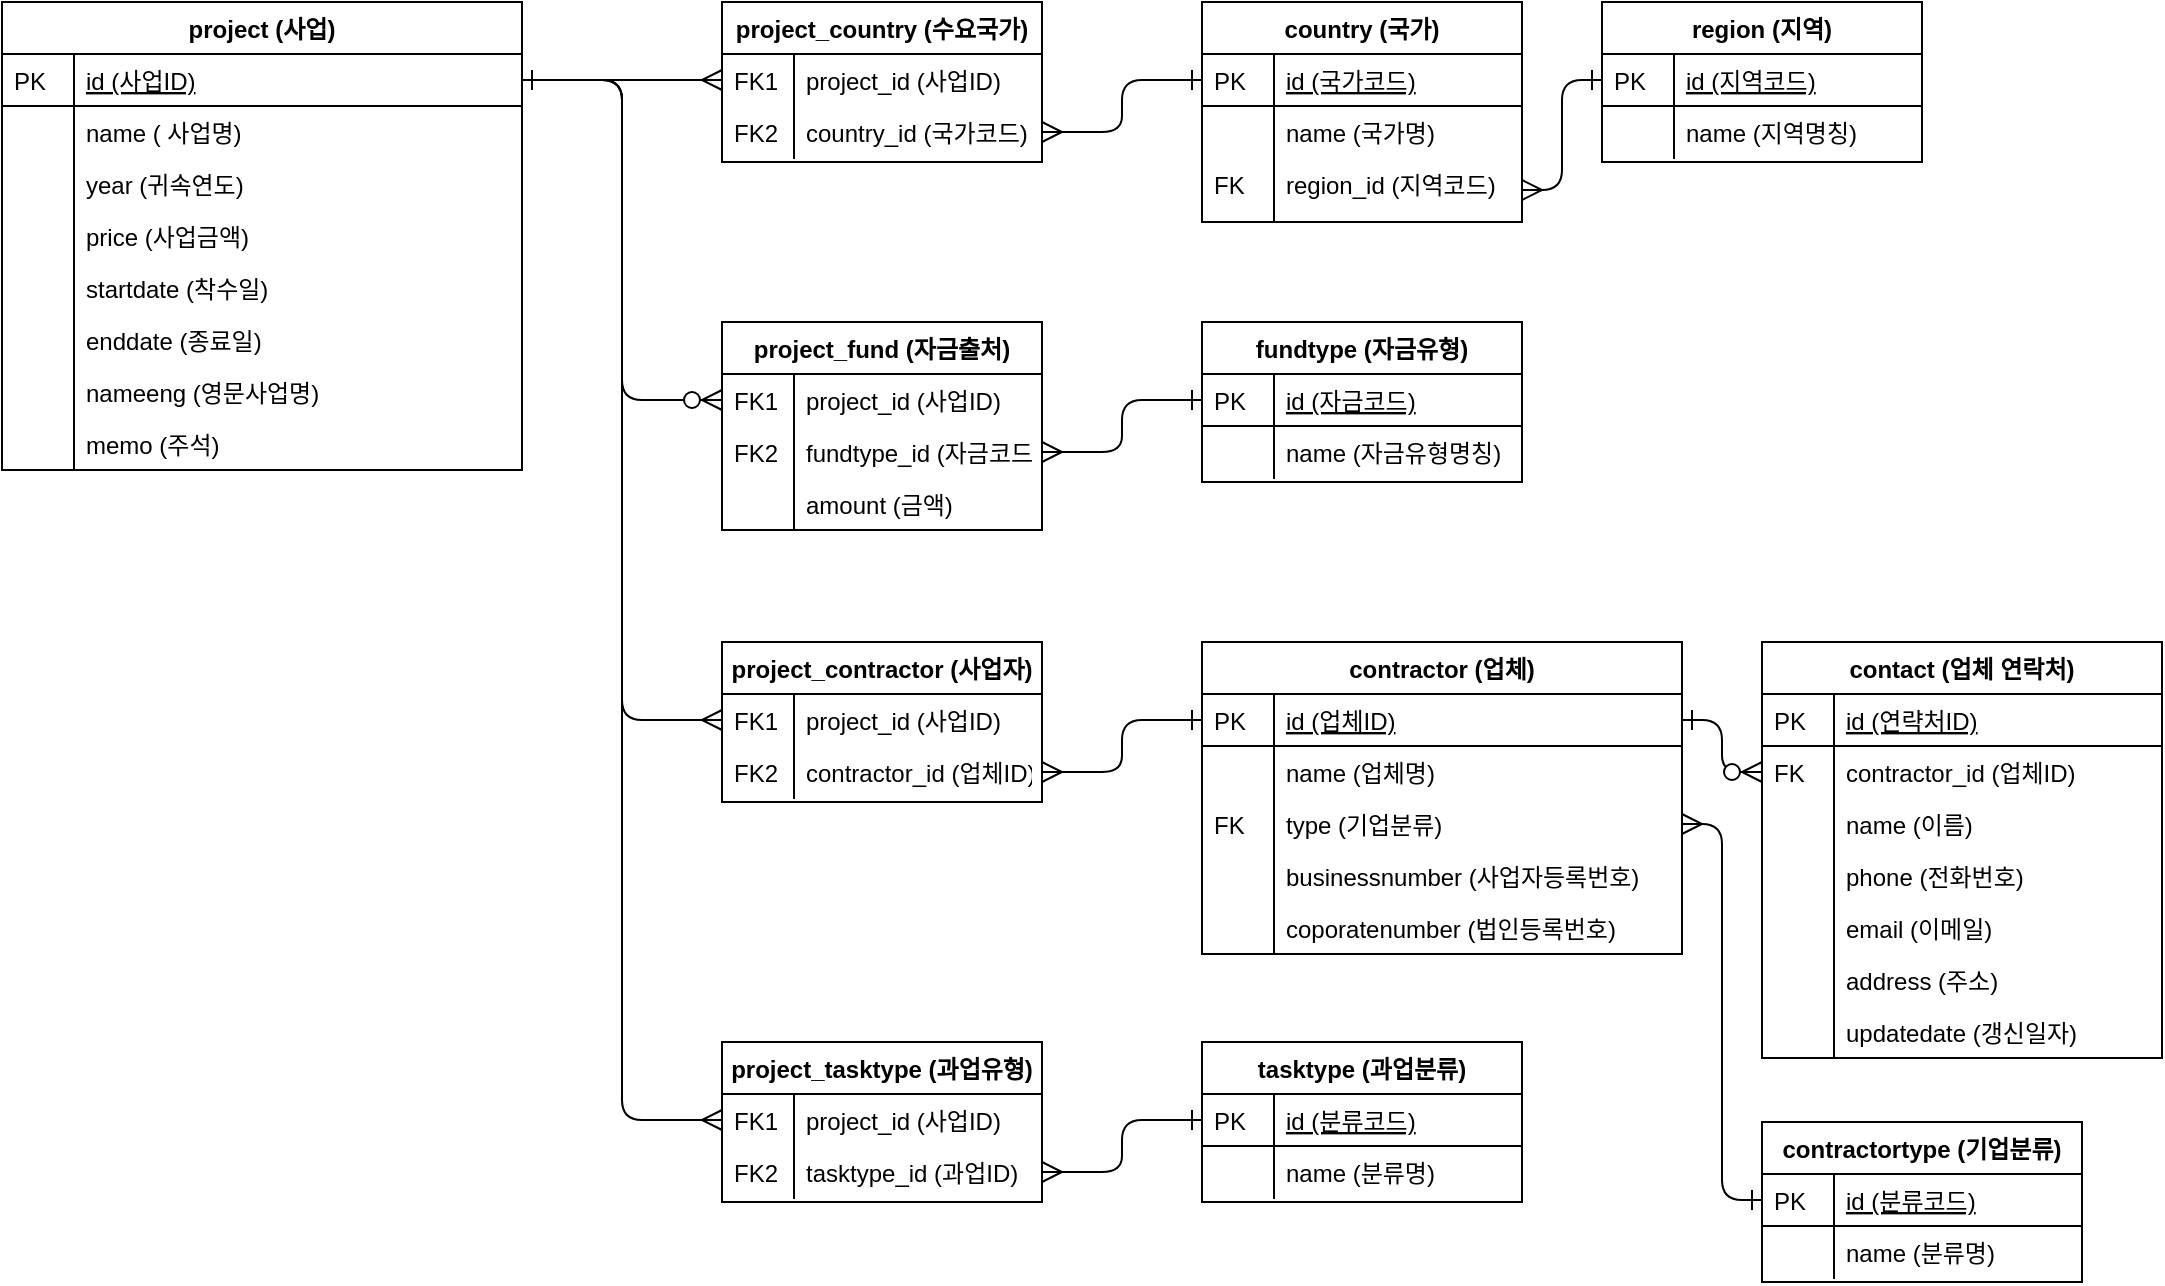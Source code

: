 <mxfile version="13.9.9" type="device"><diagram id="C5RBs43oDa-KdzZeNtuy" name="Page-1"><mxGraphModel dx="759" dy="421" grid="1" gridSize="10" guides="1" tooltips="1" connect="1" arrows="1" fold="1" page="1" pageScale="1" pageWidth="1169" pageHeight="827" math="0" shadow="0"><root><mxCell id="WIyWlLk6GJQsqaUBKTNV-0"/><mxCell id="WIyWlLk6GJQsqaUBKTNV-1" parent="WIyWlLk6GJQsqaUBKTNV-0"/><mxCell id="zkfFHV4jXpPFQw0GAbJ--63" value="" style="edgeStyle=orthogonalEdgeStyle;endArrow=ERmany;startArrow=ERone;shadow=0;strokeWidth=1;endSize=8;startSize=8;startFill=0;endFill=0;" parent="WIyWlLk6GJQsqaUBKTNV-1" source="zkfFHV4jXpPFQw0GAbJ--52" target="zkfFHV4jXpPFQw0GAbJ--57" edge="1"><mxGeometry width="100" height="100" relative="1" as="geometry"><mxPoint x="310" y="310" as="sourcePoint"/><mxPoint x="410" y="210" as="targetPoint"/></mxGeometry></mxCell><mxCell id="zkfFHV4jXpPFQw0GAbJ--71" value="" style="edgeStyle=orthogonalEdgeStyle;endArrow=ERmany;startArrow=ERone;shadow=0;strokeWidth=1;endSize=8;startSize=8;exitX=0;exitY=0.5;exitDx=0;exitDy=0;entryX=1;entryY=0.5;entryDx=0;entryDy=0;startFill=0;endFill=0;" parent="WIyWlLk6GJQsqaUBKTNV-1" source="zkfFHV4jXpPFQw0GAbJ--65" target="zkfFHV4jXpPFQw0GAbJ--59" edge="1"><mxGeometry width="100" height="100" relative="1" as="geometry"><mxPoint x="450" y="502" as="sourcePoint"/><mxPoint x="700" y="470" as="targetPoint"/><Array as="points"/></mxGeometry></mxCell><mxCell id="sFzoKshR8-w9YXXBHf_1-52" value="" style="edgeStyle=orthogonalEdgeStyle;endArrow=ERmany;startArrow=ERone;shadow=0;strokeWidth=1;endSize=8;startSize=8;exitX=0;exitY=0.5;exitDx=0;exitDy=0;entryX=1;entryY=0.5;entryDx=0;entryDy=0;startFill=0;endFill=0;" parent="WIyWlLk6GJQsqaUBKTNV-1" source="sFzoKshR8-w9YXXBHf_1-42" target="zkfFHV4jXpPFQw0GAbJ--69" edge="1"><mxGeometry width="100" height="100" relative="1" as="geometry"><mxPoint x="1080" y="510" as="sourcePoint"/><mxPoint x="1000" y="536" as="targetPoint"/><Array as="points"/></mxGeometry></mxCell><mxCell id="sFzoKshR8-w9YXXBHf_1-73" value="" style="edgeStyle=orthogonalEdgeStyle;endArrow=ERzeroToMany;startArrow=ERone;shadow=0;strokeWidth=1;endSize=8;startSize=8;entryX=0;entryY=0.5;entryDx=0;entryDy=0;startFill=0;" parent="WIyWlLk6GJQsqaUBKTNV-1" source="zkfFHV4jXpPFQw0GAbJ--65" target="sFzoKshR8-w9YXXBHf_1-56" edge="1"><mxGeometry width="100" height="100" relative="1" as="geometry"><mxPoint x="970" y="689" as="sourcePoint"/><mxPoint x="890" y="461" as="targetPoint"/><Array as="points"/></mxGeometry></mxCell><mxCell id="sFzoKshR8-w9YXXBHf_1-90" value="" style="edgeStyle=orthogonalEdgeStyle;endArrow=ERmany;startArrow=ERone;shadow=0;strokeWidth=1;endSize=8;startSize=8;exitX=1;exitY=0.5;exitDx=0;exitDy=0;entryX=0;entryY=0.5;entryDx=0;entryDy=0;endFill=0;startFill=0;" parent="WIyWlLk6GJQsqaUBKTNV-1" source="zkfFHV4jXpPFQw0GAbJ--52" target="sFzoKshR8-w9YXXBHf_1-75" edge="1"><mxGeometry width="100" height="100" relative="1" as="geometry"><mxPoint x="310" y="89" as="sourcePoint"/><mxPoint x="370" y="130" as="targetPoint"/></mxGeometry></mxCell><mxCell id="sFzoKshR8-w9YXXBHf_1-91" value="" style="edgeStyle=orthogonalEdgeStyle;endArrow=ERzeroToMany;startArrow=ERone;shadow=0;strokeWidth=1;endSize=8;startSize=8;exitX=1;exitY=0.5;exitDx=0;exitDy=0;entryX=0;entryY=0.5;entryDx=0;entryDy=0;startFill=0;" parent="WIyWlLk6GJQsqaUBKTNV-1" source="zkfFHV4jXpPFQw0GAbJ--52" target="sFzoKshR8-w9YXXBHf_1-80" edge="1"><mxGeometry width="100" height="100" relative="1" as="geometry"><mxPoint x="310" y="89" as="sourcePoint"/><mxPoint x="370" y="209" as="targetPoint"/></mxGeometry></mxCell><mxCell id="sFzoKshR8-w9YXXBHf_1-114" value="" style="edgeStyle=orthogonalEdgeStyle;endArrow=ERmany;startArrow=ERone;shadow=0;strokeWidth=1;endSize=8;startSize=8;exitX=0;exitY=0.5;exitDx=0;exitDy=0;entryX=1;entryY=0.5;entryDx=0;entryDy=0;startFill=0;endFill=0;" parent="WIyWlLk6GJQsqaUBKTNV-1" source="sFzoKshR8-w9YXXBHf_1-110" target="sFzoKshR8-w9YXXBHf_1-107" edge="1"><mxGeometry width="100" height="100" relative="1" as="geometry"><mxPoint x="970" y="-31" as="sourcePoint"/><mxPoint x="890" y="-259" as="targetPoint"/><Array as="points"/></mxGeometry></mxCell><mxCell id="sFzoKshR8-w9YXXBHf_1-115" value="" style="edgeStyle=orthogonalEdgeStyle;endArrow=ERmany;startArrow=ERone;shadow=0;strokeWidth=1;endSize=8;startSize=8;entryX=1;entryY=0.5;entryDx=0;entryDy=0;endFill=0;startFill=0;" parent="WIyWlLk6GJQsqaUBKTNV-1" source="sFzoKshR8-w9YXXBHf_1-93" target="sFzoKshR8-w9YXXBHf_1-77" edge="1"><mxGeometry width="100" height="100" relative="1" as="geometry"><mxPoint x="930" y="79" as="sourcePoint"/><mxPoint x="810" y="-59" as="targetPoint"/><Array as="points"/></mxGeometry></mxCell><mxCell id="sFzoKshR8-w9YXXBHf_1-116" value="" style="edgeStyle=orthogonalEdgeStyle;endArrow=ERmany;startArrow=ERone;shadow=0;strokeWidth=1;endSize=8;startSize=8;entryX=1;entryY=0.5;entryDx=0;entryDy=0;exitX=0;exitY=0.5;exitDx=0;exitDy=0;startFill=0;endFill=0;" parent="WIyWlLk6GJQsqaUBKTNV-1" source="sFzoKshR8-w9YXXBHf_1-103" target="sFzoKshR8-w9YXXBHf_1-82" edge="1"><mxGeometry width="100" height="100" relative="1" as="geometry"><mxPoint x="650" y="-111" as="sourcePoint"/><mxPoint x="570" y="-85" as="targetPoint"/><Array as="points"/></mxGeometry></mxCell><mxCell id="zkfFHV4jXpPFQw0GAbJ--51" value="project (사업)" style="swimlane;fontStyle=1;childLayout=stackLayout;horizontal=1;startSize=26;horizontalStack=0;resizeParent=1;resizeLast=0;collapsible=1;marginBottom=0;rounded=0;shadow=0;strokeWidth=1;" parent="WIyWlLk6GJQsqaUBKTNV-1" vertex="1"><mxGeometry x="40" y="40" width="260" height="234" as="geometry"><mxRectangle x="20" y="80" width="160" height="26" as="alternateBounds"/></mxGeometry></mxCell><mxCell id="zkfFHV4jXpPFQw0GAbJ--52" value="id (사업ID)" style="shape=partialRectangle;top=0;left=0;right=0;bottom=1;align=left;verticalAlign=top;fillColor=none;spacingLeft=40;spacingRight=4;overflow=hidden;rotatable=0;points=[[0,0.5],[1,0.5]];portConstraint=eastwest;dropTarget=0;rounded=0;shadow=0;strokeWidth=1;fontStyle=4" parent="zkfFHV4jXpPFQw0GAbJ--51" vertex="1"><mxGeometry y="26" width="260" height="26" as="geometry"/></mxCell><mxCell id="zkfFHV4jXpPFQw0GAbJ--53" value="PK" style="shape=partialRectangle;top=0;left=0;bottom=0;fillColor=none;align=left;verticalAlign=top;spacingLeft=4;spacingRight=4;overflow=hidden;rotatable=0;points=[];portConstraint=eastwest;part=1;" parent="zkfFHV4jXpPFQw0GAbJ--52" vertex="1" connectable="0"><mxGeometry width="36" height="26" as="geometry"/></mxCell><mxCell id="zkfFHV4jXpPFQw0GAbJ--54" value="name ( 사업명)" style="shape=partialRectangle;top=0;left=0;right=0;bottom=0;align=left;verticalAlign=top;fillColor=none;spacingLeft=40;spacingRight=4;overflow=hidden;rotatable=0;points=[[0,0.5],[1,0.5]];portConstraint=eastwest;dropTarget=0;rounded=0;shadow=0;strokeWidth=1;" parent="zkfFHV4jXpPFQw0GAbJ--51" vertex="1"><mxGeometry y="52" width="260" height="26" as="geometry"/></mxCell><mxCell id="zkfFHV4jXpPFQw0GAbJ--55" value="" style="shape=partialRectangle;top=0;left=0;bottom=0;fillColor=none;align=left;verticalAlign=top;spacingLeft=4;spacingRight=4;overflow=hidden;rotatable=0;points=[];portConstraint=eastwest;part=1;" parent="zkfFHV4jXpPFQw0GAbJ--54" vertex="1" connectable="0"><mxGeometry width="36" height="26" as="geometry"/></mxCell><mxCell id="sFzoKshR8-w9YXXBHf_1-0" value="year (귀속연도)" style="shape=partialRectangle;top=0;left=0;right=0;bottom=0;align=left;verticalAlign=top;fillColor=none;spacingLeft=40;spacingRight=4;overflow=hidden;rotatable=0;points=[[0,0.5],[1,0.5]];portConstraint=eastwest;dropTarget=0;rounded=0;shadow=0;strokeWidth=1;" parent="zkfFHV4jXpPFQw0GAbJ--51" vertex="1"><mxGeometry y="78" width="260" height="26" as="geometry"/></mxCell><mxCell id="sFzoKshR8-w9YXXBHf_1-1" value="" style="shape=partialRectangle;top=0;left=0;bottom=0;fillColor=none;align=left;verticalAlign=top;spacingLeft=4;spacingRight=4;overflow=hidden;rotatable=0;points=[];portConstraint=eastwest;part=1;" parent="sFzoKshR8-w9YXXBHf_1-0" vertex="1" connectable="0"><mxGeometry width="36" height="26" as="geometry"/></mxCell><mxCell id="sFzoKshR8-w9YXXBHf_1-10" value="price (사업금액)" style="shape=partialRectangle;top=0;left=0;right=0;bottom=0;align=left;verticalAlign=top;fillColor=none;spacingLeft=40;spacingRight=4;overflow=hidden;rotatable=0;points=[[0,0.5],[1,0.5]];portConstraint=eastwest;dropTarget=0;rounded=0;shadow=0;strokeWidth=1;" parent="zkfFHV4jXpPFQw0GAbJ--51" vertex="1"><mxGeometry y="104" width="260" height="26" as="geometry"/></mxCell><mxCell id="sFzoKshR8-w9YXXBHf_1-11" value="" style="shape=partialRectangle;top=0;left=0;bottom=0;fillColor=none;align=left;verticalAlign=top;spacingLeft=4;spacingRight=4;overflow=hidden;rotatable=0;points=[];portConstraint=eastwest;part=1;" parent="sFzoKshR8-w9YXXBHf_1-10" vertex="1" connectable="0"><mxGeometry width="36" height="26" as="geometry"/></mxCell><mxCell id="sFzoKshR8-w9YXXBHf_1-8" value="startdate (착수일)" style="shape=partialRectangle;top=0;left=0;right=0;bottom=0;align=left;verticalAlign=top;fillColor=none;spacingLeft=40;spacingRight=4;overflow=hidden;rotatable=0;points=[[0,0.5],[1,0.5]];portConstraint=eastwest;dropTarget=0;rounded=0;shadow=0;strokeWidth=1;" parent="zkfFHV4jXpPFQw0GAbJ--51" vertex="1"><mxGeometry y="130" width="260" height="26" as="geometry"/></mxCell><mxCell id="sFzoKshR8-w9YXXBHf_1-9" value="" style="shape=partialRectangle;top=0;left=0;bottom=0;fillColor=none;align=left;verticalAlign=top;spacingLeft=4;spacingRight=4;overflow=hidden;rotatable=0;points=[];portConstraint=eastwest;part=1;" parent="sFzoKshR8-w9YXXBHf_1-8" vertex="1" connectable="0"><mxGeometry width="36" height="26" as="geometry"/></mxCell><mxCell id="sFzoKshR8-w9YXXBHf_1-12" value="enddate (종료일)" style="shape=partialRectangle;top=0;left=0;right=0;bottom=0;align=left;verticalAlign=top;fillColor=none;spacingLeft=40;spacingRight=4;overflow=hidden;rotatable=0;points=[[0,0.5],[1,0.5]];portConstraint=eastwest;dropTarget=0;rounded=0;shadow=0;strokeWidth=1;" parent="zkfFHV4jXpPFQw0GAbJ--51" vertex="1"><mxGeometry y="156" width="260" height="26" as="geometry"/></mxCell><mxCell id="sFzoKshR8-w9YXXBHf_1-13" value="" style="shape=partialRectangle;top=0;left=0;bottom=0;fillColor=none;align=left;verticalAlign=top;spacingLeft=4;spacingRight=4;overflow=hidden;rotatable=0;points=[];portConstraint=eastwest;part=1;" parent="sFzoKshR8-w9YXXBHf_1-12" vertex="1" connectable="0"><mxGeometry width="36" height="26" as="geometry"/></mxCell><mxCell id="sFzoKshR8-w9YXXBHf_1-31" value="nameeng (영문사업명)" style="shape=partialRectangle;top=0;left=0;right=0;bottom=0;align=left;verticalAlign=top;fillColor=none;spacingLeft=40;spacingRight=4;overflow=hidden;rotatable=0;points=[[0,0.5],[1,0.5]];portConstraint=eastwest;dropTarget=0;rounded=0;shadow=0;strokeWidth=1;" parent="zkfFHV4jXpPFQw0GAbJ--51" vertex="1"><mxGeometry y="182" width="260" height="26" as="geometry"/></mxCell><mxCell id="sFzoKshR8-w9YXXBHf_1-32" value="" style="shape=partialRectangle;top=0;left=0;bottom=0;fillColor=none;align=left;verticalAlign=top;spacingLeft=4;spacingRight=4;overflow=hidden;rotatable=0;points=[];portConstraint=eastwest;part=1;" parent="sFzoKshR8-w9YXXBHf_1-31" vertex="1" connectable="0"><mxGeometry width="36" height="26" as="geometry"/></mxCell><mxCell id="JxfXIfUgLM7p2g_E_Hut-0" value="memo (주석)" style="shape=partialRectangle;top=0;left=0;right=0;bottom=0;align=left;verticalAlign=top;fillColor=none;spacingLeft=40;spacingRight=4;overflow=hidden;rotatable=0;points=[[0,0.5],[1,0.5]];portConstraint=eastwest;dropTarget=0;rounded=0;shadow=0;strokeWidth=1;" parent="zkfFHV4jXpPFQw0GAbJ--51" vertex="1"><mxGeometry y="208" width="260" height="26" as="geometry"/></mxCell><mxCell id="JxfXIfUgLM7p2g_E_Hut-1" value="" style="shape=partialRectangle;top=0;left=0;bottom=0;fillColor=none;align=left;verticalAlign=top;spacingLeft=4;spacingRight=4;overflow=hidden;rotatable=0;points=[];portConstraint=eastwest;part=1;" parent="JxfXIfUgLM7p2g_E_Hut-0" vertex="1" connectable="0"><mxGeometry width="36" height="26" as="geometry"/></mxCell><mxCell id="sFzoKshR8-w9YXXBHf_1-74" value="project_country (수요국가)" style="swimlane;fontStyle=1;childLayout=stackLayout;horizontal=1;startSize=26;horizontalStack=0;resizeParent=1;resizeLast=0;collapsible=1;marginBottom=0;rounded=0;shadow=0;strokeWidth=1;" parent="WIyWlLk6GJQsqaUBKTNV-1" vertex="1"><mxGeometry x="400" y="40" width="160" height="80" as="geometry"><mxRectangle x="260" y="80" width="160" height="26" as="alternateBounds"/></mxGeometry></mxCell><mxCell id="sFzoKshR8-w9YXXBHf_1-75" value="project_id (사업ID)&#10;" style="shape=partialRectangle;top=0;left=0;right=0;bottom=1;align=left;verticalAlign=top;fillColor=none;spacingLeft=40;spacingRight=4;overflow=hidden;rotatable=0;points=[[0,0.5],[1,0.5]];portConstraint=eastwest;dropTarget=0;rounded=0;shadow=0;strokeWidth=1;fontStyle=0;strokeColor=none;" parent="sFzoKshR8-w9YXXBHf_1-74" vertex="1"><mxGeometry y="26" width="160" height="26" as="geometry"/></mxCell><mxCell id="sFzoKshR8-w9YXXBHf_1-76" value="FK1" style="shape=partialRectangle;top=0;left=0;bottom=0;fillColor=none;align=left;verticalAlign=top;spacingLeft=4;spacingRight=4;overflow=hidden;rotatable=0;points=[];portConstraint=eastwest;part=1;" parent="sFzoKshR8-w9YXXBHf_1-75" vertex="1" connectable="0"><mxGeometry width="36" height="26" as="geometry"/></mxCell><mxCell id="sFzoKshR8-w9YXXBHf_1-77" value="country_id (국가코드)" style="shape=partialRectangle;top=0;left=0;right=0;bottom=0;align=left;verticalAlign=top;fillColor=none;spacingLeft=40;spacingRight=4;overflow=hidden;rotatable=0;points=[[0,0.5],[1,0.5]];portConstraint=eastwest;dropTarget=0;rounded=0;shadow=0;strokeWidth=1;" parent="sFzoKshR8-w9YXXBHf_1-74" vertex="1"><mxGeometry y="52" width="160" height="26" as="geometry"/></mxCell><mxCell id="sFzoKshR8-w9YXXBHf_1-78" value="FK2" style="shape=partialRectangle;top=0;left=0;bottom=0;fillColor=none;align=left;verticalAlign=top;spacingLeft=4;spacingRight=4;overflow=hidden;rotatable=0;points=[];portConstraint=eastwest;part=1;" parent="sFzoKshR8-w9YXXBHf_1-77" vertex="1" connectable="0"><mxGeometry width="36" height="26" as="geometry"/></mxCell><mxCell id="sFzoKshR8-w9YXXBHf_1-92" value="country (국가)" style="swimlane;fontStyle=1;childLayout=stackLayout;horizontal=1;startSize=26;horizontalStack=0;resizeParent=1;resizeLast=0;collapsible=1;marginBottom=0;rounded=0;shadow=0;strokeWidth=1;" parent="WIyWlLk6GJQsqaUBKTNV-1" vertex="1"><mxGeometry x="640" y="40" width="160" height="110" as="geometry"><mxRectangle x="260" y="270" width="160" height="26" as="alternateBounds"/></mxGeometry></mxCell><mxCell id="sFzoKshR8-w9YXXBHf_1-93" value="id (국가코드)" style="shape=partialRectangle;top=0;left=0;right=0;bottom=1;align=left;verticalAlign=top;fillColor=none;spacingLeft=40;spacingRight=4;overflow=hidden;rotatable=0;points=[[0,0.5],[1,0.5]];portConstraint=eastwest;dropTarget=0;rounded=0;shadow=0;strokeWidth=1;fontStyle=4" parent="sFzoKshR8-w9YXXBHf_1-92" vertex="1"><mxGeometry y="26" width="160" height="26" as="geometry"/></mxCell><mxCell id="sFzoKshR8-w9YXXBHf_1-94" value="PK" style="shape=partialRectangle;top=0;left=0;bottom=0;fillColor=none;align=left;verticalAlign=top;spacingLeft=4;spacingRight=4;overflow=hidden;rotatable=0;points=[];portConstraint=eastwest;part=1;" parent="sFzoKshR8-w9YXXBHf_1-93" vertex="1" connectable="0"><mxGeometry width="36" height="26" as="geometry"/></mxCell><mxCell id="sFzoKshR8-w9YXXBHf_1-95" value="name (국가명)" style="shape=partialRectangle;top=0;left=0;right=0;bottom=0;align=left;verticalAlign=top;fillColor=none;spacingLeft=40;spacingRight=4;overflow=hidden;rotatable=0;points=[[0,0.5],[1,0.5]];portConstraint=eastwest;dropTarget=0;rounded=0;shadow=0;strokeWidth=1;" parent="sFzoKshR8-w9YXXBHf_1-92" vertex="1"><mxGeometry y="52" width="160" height="26" as="geometry"/></mxCell><mxCell id="sFzoKshR8-w9YXXBHf_1-96" value="" style="shape=partialRectangle;top=0;left=0;bottom=0;fillColor=none;align=left;verticalAlign=top;spacingLeft=4;spacingRight=4;overflow=hidden;rotatable=0;points=[];portConstraint=eastwest;part=1;" parent="sFzoKshR8-w9YXXBHf_1-95" vertex="1" connectable="0"><mxGeometry width="36" height="26" as="geometry"/></mxCell><mxCell id="sFzoKshR8-w9YXXBHf_1-107" value="region_id (지역코드)" style="shape=partialRectangle;top=0;left=0;right=0;bottom=0;align=left;verticalAlign=top;fillColor=none;spacingLeft=40;spacingRight=4;overflow=hidden;rotatable=0;points=[[0,0.5],[1,0.5]];portConstraint=eastwest;dropTarget=0;rounded=0;shadow=0;strokeWidth=1;" parent="sFzoKshR8-w9YXXBHf_1-92" vertex="1"><mxGeometry y="78" width="160" height="32" as="geometry"/></mxCell><mxCell id="sFzoKshR8-w9YXXBHf_1-108" value="FK" style="shape=partialRectangle;top=0;left=0;bottom=0;fillColor=none;align=left;verticalAlign=top;spacingLeft=4;spacingRight=4;overflow=hidden;rotatable=0;points=[];portConstraint=eastwest;part=1;" parent="sFzoKshR8-w9YXXBHf_1-107" vertex="1" connectable="0"><mxGeometry width="36" height="32" as="geometry"/></mxCell><mxCell id="sFzoKshR8-w9YXXBHf_1-109" value="region (지역)" style="swimlane;fontStyle=1;childLayout=stackLayout;horizontal=1;startSize=26;horizontalStack=0;resizeParent=1;resizeLast=0;collapsible=1;marginBottom=0;rounded=0;shadow=0;strokeWidth=1;" parent="WIyWlLk6GJQsqaUBKTNV-1" vertex="1"><mxGeometry x="840" y="40" width="160" height="80" as="geometry"><mxRectangle x="260" y="270" width="160" height="26" as="alternateBounds"/></mxGeometry></mxCell><mxCell id="sFzoKshR8-w9YXXBHf_1-110" value="id (지역코드)" style="shape=partialRectangle;top=0;left=0;right=0;bottom=1;align=left;verticalAlign=top;fillColor=none;spacingLeft=40;spacingRight=4;overflow=hidden;rotatable=0;points=[[0,0.5],[1,0.5]];portConstraint=eastwest;dropTarget=0;rounded=0;shadow=0;strokeWidth=1;fontStyle=4" parent="sFzoKshR8-w9YXXBHf_1-109" vertex="1"><mxGeometry y="26" width="160" height="26" as="geometry"/></mxCell><mxCell id="sFzoKshR8-w9YXXBHf_1-111" value="PK" style="shape=partialRectangle;top=0;left=0;bottom=0;fillColor=none;align=left;verticalAlign=top;spacingLeft=4;spacingRight=4;overflow=hidden;rotatable=0;points=[];portConstraint=eastwest;part=1;" parent="sFzoKshR8-w9YXXBHf_1-110" vertex="1" connectable="0"><mxGeometry width="36" height="26" as="geometry"/></mxCell><mxCell id="sFzoKshR8-w9YXXBHf_1-112" value="name (지역명칭)" style="shape=partialRectangle;top=0;left=0;right=0;bottom=0;align=left;verticalAlign=top;fillColor=none;spacingLeft=40;spacingRight=4;overflow=hidden;rotatable=0;points=[[0,0.5],[1,0.5]];portConstraint=eastwest;dropTarget=0;rounded=0;shadow=0;strokeWidth=1;" parent="sFzoKshR8-w9YXXBHf_1-109" vertex="1"><mxGeometry y="52" width="160" height="26" as="geometry"/></mxCell><mxCell id="sFzoKshR8-w9YXXBHf_1-113" value="" style="shape=partialRectangle;top=0;left=0;bottom=0;fillColor=none;align=left;verticalAlign=top;spacingLeft=4;spacingRight=4;overflow=hidden;rotatable=0;points=[];portConstraint=eastwest;part=1;" parent="sFzoKshR8-w9YXXBHf_1-112" vertex="1" connectable="0"><mxGeometry width="36" height="26" as="geometry"/></mxCell><mxCell id="sFzoKshR8-w9YXXBHf_1-79" value="project_fund (자금출처)" style="swimlane;fontStyle=1;childLayout=stackLayout;horizontal=1;startSize=26;horizontalStack=0;resizeParent=1;resizeLast=0;collapsible=1;marginBottom=0;rounded=0;shadow=0;strokeWidth=1;" parent="WIyWlLk6GJQsqaUBKTNV-1" vertex="1"><mxGeometry x="400" y="200" width="160" height="104" as="geometry"><mxRectangle x="260" y="80" width="160" height="26" as="alternateBounds"/></mxGeometry></mxCell><mxCell id="sFzoKshR8-w9YXXBHf_1-80" value="project_id (사업ID)&#10;" style="shape=partialRectangle;top=0;left=0;right=0;bottom=1;align=left;verticalAlign=top;fillColor=none;spacingLeft=40;spacingRight=4;overflow=hidden;rotatable=0;points=[[0,0.5],[1,0.5]];portConstraint=eastwest;dropTarget=0;rounded=0;shadow=0;strokeWidth=1;fontStyle=0;strokeColor=none;" parent="sFzoKshR8-w9YXXBHf_1-79" vertex="1"><mxGeometry y="26" width="160" height="26" as="geometry"/></mxCell><mxCell id="sFzoKshR8-w9YXXBHf_1-81" value="FK1" style="shape=partialRectangle;top=0;left=0;bottom=0;fillColor=none;align=left;verticalAlign=top;spacingLeft=4;spacingRight=4;overflow=hidden;rotatable=0;points=[];portConstraint=eastwest;part=1;" parent="sFzoKshR8-w9YXXBHf_1-80" vertex="1" connectable="0"><mxGeometry width="36" height="26" as="geometry"/></mxCell><mxCell id="sFzoKshR8-w9YXXBHf_1-82" value="fundtype_id (자금코드)&#10;" style="shape=partialRectangle;top=0;left=0;right=0;bottom=0;align=left;verticalAlign=top;fillColor=none;spacingLeft=40;spacingRight=4;overflow=hidden;rotatable=0;points=[[0,0.5],[1,0.5]];portConstraint=eastwest;dropTarget=0;rounded=0;shadow=0;strokeWidth=1;strokeColor=none;" parent="sFzoKshR8-w9YXXBHf_1-79" vertex="1"><mxGeometry y="52" width="160" height="26" as="geometry"/></mxCell><mxCell id="sFzoKshR8-w9YXXBHf_1-83" value="FK2" style="shape=partialRectangle;top=0;left=0;bottom=0;fillColor=none;align=left;verticalAlign=top;spacingLeft=4;spacingRight=4;overflow=hidden;rotatable=0;points=[];portConstraint=eastwest;part=1;" parent="sFzoKshR8-w9YXXBHf_1-82" vertex="1" connectable="0"><mxGeometry width="36" height="26" as="geometry"/></mxCell><mxCell id="sFzoKshR8-w9YXXBHf_1-86" value="amount (금액)" style="shape=partialRectangle;top=0;left=0;right=0;bottom=0;align=left;verticalAlign=top;fillColor=none;spacingLeft=40;spacingRight=4;overflow=hidden;rotatable=0;points=[[0,0.5],[1,0.5]];portConstraint=eastwest;dropTarget=0;rounded=0;shadow=0;strokeWidth=1;" parent="sFzoKshR8-w9YXXBHf_1-79" vertex="1"><mxGeometry y="78" width="160" height="26" as="geometry"/></mxCell><mxCell id="sFzoKshR8-w9YXXBHf_1-87" value="" style="shape=partialRectangle;top=0;left=0;bottom=0;fillColor=none;align=left;verticalAlign=top;spacingLeft=4;spacingRight=4;overflow=hidden;rotatable=0;points=[];portConstraint=eastwest;part=1;" parent="sFzoKshR8-w9YXXBHf_1-86" vertex="1" connectable="0"><mxGeometry width="36" height="26" as="geometry"/></mxCell><mxCell id="sFzoKshR8-w9YXXBHf_1-102" value="fundtype (자금유형)" style="swimlane;fontStyle=1;childLayout=stackLayout;horizontal=1;startSize=26;horizontalStack=0;resizeParent=1;resizeLast=0;collapsible=1;marginBottom=0;rounded=0;shadow=0;strokeWidth=1;" parent="WIyWlLk6GJQsqaUBKTNV-1" vertex="1"><mxGeometry x="640" y="200" width="160" height="80" as="geometry"><mxRectangle x="260" y="270" width="160" height="26" as="alternateBounds"/></mxGeometry></mxCell><mxCell id="sFzoKshR8-w9YXXBHf_1-103" value="id (자금코드)" style="shape=partialRectangle;top=0;left=0;right=0;bottom=1;align=left;verticalAlign=top;fillColor=none;spacingLeft=40;spacingRight=4;overflow=hidden;rotatable=0;points=[[0,0.5],[1,0.5]];portConstraint=eastwest;dropTarget=0;rounded=0;shadow=0;strokeWidth=1;fontStyle=4" parent="sFzoKshR8-w9YXXBHf_1-102" vertex="1"><mxGeometry y="26" width="160" height="26" as="geometry"/></mxCell><mxCell id="sFzoKshR8-w9YXXBHf_1-104" value="PK" style="shape=partialRectangle;top=0;left=0;bottom=0;fillColor=none;align=left;verticalAlign=top;spacingLeft=4;spacingRight=4;overflow=hidden;rotatable=0;points=[];portConstraint=eastwest;part=1;" parent="sFzoKshR8-w9YXXBHf_1-103" vertex="1" connectable="0"><mxGeometry width="36" height="26" as="geometry"/></mxCell><mxCell id="sFzoKshR8-w9YXXBHf_1-105" value="name (자금유형명칭)" style="shape=partialRectangle;top=0;left=0;right=0;bottom=0;align=left;verticalAlign=top;fillColor=none;spacingLeft=40;spacingRight=4;overflow=hidden;rotatable=0;points=[[0,0.5],[1,0.5]];portConstraint=eastwest;dropTarget=0;rounded=0;shadow=0;strokeWidth=1;" parent="sFzoKshR8-w9YXXBHf_1-102" vertex="1"><mxGeometry y="52" width="160" height="26" as="geometry"/></mxCell><mxCell id="sFzoKshR8-w9YXXBHf_1-106" value="" style="shape=partialRectangle;top=0;left=0;bottom=0;fillColor=none;align=left;verticalAlign=top;spacingLeft=4;spacingRight=4;overflow=hidden;rotatable=0;points=[];portConstraint=eastwest;part=1;" parent="sFzoKshR8-w9YXXBHf_1-105" vertex="1" connectable="0"><mxGeometry width="36" height="26" as="geometry"/></mxCell><mxCell id="zkfFHV4jXpPFQw0GAbJ--64" value="contractor (업체)" style="swimlane;fontStyle=1;childLayout=stackLayout;horizontal=1;startSize=26;horizontalStack=0;resizeParent=1;resizeLast=0;collapsible=1;marginBottom=0;rounded=0;shadow=0;strokeWidth=1;" parent="WIyWlLk6GJQsqaUBKTNV-1" vertex="1"><mxGeometry x="640" y="360" width="240" height="156" as="geometry"><mxRectangle x="260" y="270" width="160" height="26" as="alternateBounds"/></mxGeometry></mxCell><mxCell id="zkfFHV4jXpPFQw0GAbJ--65" value="id (업체ID)" style="shape=partialRectangle;top=0;left=0;right=0;bottom=1;align=left;verticalAlign=top;fillColor=none;spacingLeft=40;spacingRight=4;overflow=hidden;rotatable=0;points=[[0,0.5],[1,0.5]];portConstraint=eastwest;dropTarget=0;rounded=0;shadow=0;strokeWidth=1;fontStyle=4" parent="zkfFHV4jXpPFQw0GAbJ--64" vertex="1"><mxGeometry y="26" width="240" height="26" as="geometry"/></mxCell><mxCell id="zkfFHV4jXpPFQw0GAbJ--66" value="PK" style="shape=partialRectangle;top=0;left=0;bottom=0;fillColor=none;align=left;verticalAlign=top;spacingLeft=4;spacingRight=4;overflow=hidden;rotatable=0;points=[];portConstraint=eastwest;part=1;" parent="zkfFHV4jXpPFQw0GAbJ--65" vertex="1" connectable="0"><mxGeometry width="36" height="26" as="geometry"/></mxCell><mxCell id="zkfFHV4jXpPFQw0GAbJ--67" value="name (업체명)" style="shape=partialRectangle;top=0;left=0;right=0;bottom=0;align=left;verticalAlign=top;fillColor=none;spacingLeft=40;spacingRight=4;overflow=hidden;rotatable=0;points=[[0,0.5],[1,0.5]];portConstraint=eastwest;dropTarget=0;rounded=0;shadow=0;strokeWidth=1;" parent="zkfFHV4jXpPFQw0GAbJ--64" vertex="1"><mxGeometry y="52" width="240" height="26" as="geometry"/></mxCell><mxCell id="zkfFHV4jXpPFQw0GAbJ--68" value="" style="shape=partialRectangle;top=0;left=0;bottom=0;fillColor=none;align=left;verticalAlign=top;spacingLeft=4;spacingRight=4;overflow=hidden;rotatable=0;points=[];portConstraint=eastwest;part=1;" parent="zkfFHV4jXpPFQw0GAbJ--67" vertex="1" connectable="0"><mxGeometry width="36" height="26" as="geometry"/></mxCell><mxCell id="zkfFHV4jXpPFQw0GAbJ--69" value="type (기업분류)" style="shape=partialRectangle;top=0;left=0;right=0;bottom=0;align=left;verticalAlign=top;fillColor=none;spacingLeft=40;spacingRight=4;overflow=hidden;rotatable=0;points=[[0,0.5],[1,0.5]];portConstraint=eastwest;dropTarget=0;rounded=0;shadow=0;strokeWidth=1;" parent="zkfFHV4jXpPFQw0GAbJ--64" vertex="1"><mxGeometry y="78" width="240" height="26" as="geometry"/></mxCell><mxCell id="zkfFHV4jXpPFQw0GAbJ--70" value="FK" style="shape=partialRectangle;top=0;left=0;bottom=0;fillColor=none;align=left;verticalAlign=top;spacingLeft=4;spacingRight=4;overflow=hidden;rotatable=0;points=[];portConstraint=eastwest;part=1;" parent="zkfFHV4jXpPFQw0GAbJ--69" vertex="1" connectable="0"><mxGeometry width="36" height="26" as="geometry"/></mxCell><mxCell id="sFzoKshR8-w9YXXBHf_1-35" value="businessnumber (사업자등록번호)" style="shape=partialRectangle;top=0;left=0;right=0;bottom=0;align=left;verticalAlign=top;fillColor=none;spacingLeft=40;spacingRight=4;overflow=hidden;rotatable=0;points=[[0,0.5],[1,0.5]];portConstraint=eastwest;dropTarget=0;rounded=0;shadow=0;strokeWidth=1;" parent="zkfFHV4jXpPFQw0GAbJ--64" vertex="1"><mxGeometry y="104" width="240" height="26" as="geometry"/></mxCell><mxCell id="sFzoKshR8-w9YXXBHf_1-36" value="" style="shape=partialRectangle;top=0;left=0;bottom=0;fillColor=none;align=left;verticalAlign=top;spacingLeft=4;spacingRight=4;overflow=hidden;rotatable=0;points=[];portConstraint=eastwest;part=1;" parent="sFzoKshR8-w9YXXBHf_1-35" vertex="1" connectable="0"><mxGeometry width="36" height="26" as="geometry"/></mxCell><mxCell id="sFzoKshR8-w9YXXBHf_1-37" value="coporatenumber (법인등록번호)&#10;" style="shape=partialRectangle;top=0;left=0;right=0;bottom=0;align=left;verticalAlign=top;fillColor=none;spacingLeft=40;spacingRight=4;overflow=hidden;rotatable=0;points=[[0,0.5],[1,0.5]];portConstraint=eastwest;dropTarget=0;rounded=0;shadow=0;strokeWidth=1;" parent="zkfFHV4jXpPFQw0GAbJ--64" vertex="1"><mxGeometry y="130" width="240" height="26" as="geometry"/></mxCell><mxCell id="sFzoKshR8-w9YXXBHf_1-38" value="" style="shape=partialRectangle;top=0;left=0;bottom=0;fillColor=none;align=left;verticalAlign=top;spacingLeft=4;spacingRight=4;overflow=hidden;rotatable=0;points=[];portConstraint=eastwest;part=1;" parent="sFzoKshR8-w9YXXBHf_1-37" vertex="1" connectable="0"><mxGeometry width="36" height="26" as="geometry"/></mxCell><mxCell id="zkfFHV4jXpPFQw0GAbJ--56" value="project_contractor (사업자)" style="swimlane;fontStyle=1;childLayout=stackLayout;horizontal=1;startSize=26;horizontalStack=0;resizeParent=1;resizeLast=0;collapsible=1;marginBottom=0;rounded=0;shadow=0;strokeWidth=1;" parent="WIyWlLk6GJQsqaUBKTNV-1" vertex="1"><mxGeometry x="400" y="360" width="160" height="80" as="geometry"><mxRectangle x="260" y="80" width="160" height="26" as="alternateBounds"/></mxGeometry></mxCell><mxCell id="zkfFHV4jXpPFQw0GAbJ--57" value="project_id (사업ID)&#10;" style="shape=partialRectangle;top=0;left=0;right=0;bottom=1;align=left;verticalAlign=top;fillColor=none;spacingLeft=40;spacingRight=4;overflow=hidden;rotatable=0;points=[[0,0.5],[1,0.5]];portConstraint=eastwest;dropTarget=0;rounded=0;shadow=0;strokeWidth=1;fontStyle=0;strokeColor=none;" parent="zkfFHV4jXpPFQw0GAbJ--56" vertex="1"><mxGeometry y="26" width="160" height="26" as="geometry"/></mxCell><mxCell id="zkfFHV4jXpPFQw0GAbJ--58" value="FK1" style="shape=partialRectangle;top=0;left=0;bottom=0;fillColor=none;align=left;verticalAlign=top;spacingLeft=4;spacingRight=4;overflow=hidden;rotatable=0;points=[];portConstraint=eastwest;part=1;" parent="zkfFHV4jXpPFQw0GAbJ--57" vertex="1" connectable="0"><mxGeometry width="36" height="26" as="geometry"/></mxCell><mxCell id="zkfFHV4jXpPFQw0GAbJ--59" value="contractor_id (업체ID)&#10;" style="shape=partialRectangle;top=0;left=0;right=0;bottom=0;align=left;verticalAlign=top;fillColor=none;spacingLeft=40;spacingRight=4;overflow=hidden;rotatable=0;points=[[0,0.5],[1,0.5]];portConstraint=eastwest;dropTarget=0;rounded=0;shadow=0;strokeWidth=1;" parent="zkfFHV4jXpPFQw0GAbJ--56" vertex="1"><mxGeometry y="52" width="160" height="26" as="geometry"/></mxCell><mxCell id="zkfFHV4jXpPFQw0GAbJ--60" value="FK2" style="shape=partialRectangle;top=0;left=0;bottom=0;fillColor=none;align=left;verticalAlign=top;spacingLeft=4;spacingRight=4;overflow=hidden;rotatable=0;points=[];portConstraint=eastwest;part=1;" parent="zkfFHV4jXpPFQw0GAbJ--59" vertex="1" connectable="0"><mxGeometry width="36" height="26" as="geometry"/></mxCell><mxCell id="sFzoKshR8-w9YXXBHf_1-53" value="contact (업체 연락처)" style="swimlane;fontStyle=1;childLayout=stackLayout;horizontal=1;startSize=26;horizontalStack=0;resizeParent=1;resizeLast=0;collapsible=1;marginBottom=0;rounded=0;shadow=0;strokeWidth=1;" parent="WIyWlLk6GJQsqaUBKTNV-1" vertex="1"><mxGeometry x="920" y="360" width="200" height="208" as="geometry"><mxRectangle x="260" y="270" width="160" height="26" as="alternateBounds"/></mxGeometry></mxCell><mxCell id="sFzoKshR8-w9YXXBHf_1-54" value="id (연략처ID)" style="shape=partialRectangle;top=0;left=0;right=0;bottom=1;align=left;verticalAlign=top;fillColor=none;spacingLeft=40;spacingRight=4;overflow=hidden;rotatable=0;points=[[0,0.5],[1,0.5]];portConstraint=eastwest;dropTarget=0;rounded=0;shadow=0;strokeWidth=1;fontStyle=4" parent="sFzoKshR8-w9YXXBHf_1-53" vertex="1"><mxGeometry y="26" width="200" height="26" as="geometry"/></mxCell><mxCell id="sFzoKshR8-w9YXXBHf_1-55" value="PK" style="shape=partialRectangle;top=0;left=0;bottom=0;fillColor=none;align=left;verticalAlign=top;spacingLeft=4;spacingRight=4;overflow=hidden;rotatable=0;points=[];portConstraint=eastwest;part=1;" parent="sFzoKshR8-w9YXXBHf_1-54" vertex="1" connectable="0"><mxGeometry width="36" height="26" as="geometry"/></mxCell><mxCell id="sFzoKshR8-w9YXXBHf_1-56" value="contractor_id (업체ID)" style="shape=partialRectangle;top=0;left=0;right=0;bottom=0;align=left;verticalAlign=top;fillColor=none;spacingLeft=40;spacingRight=4;overflow=hidden;rotatable=0;points=[[0,0.5],[1,0.5]];portConstraint=eastwest;dropTarget=0;rounded=0;shadow=0;strokeWidth=1;" parent="sFzoKshR8-w9YXXBHf_1-53" vertex="1"><mxGeometry y="52" width="200" height="26" as="geometry"/></mxCell><mxCell id="sFzoKshR8-w9YXXBHf_1-57" value="FK" style="shape=partialRectangle;top=0;left=0;bottom=0;fillColor=none;align=left;verticalAlign=top;spacingLeft=4;spacingRight=4;overflow=hidden;rotatable=0;points=[];portConstraint=eastwest;part=1;" parent="sFzoKshR8-w9YXXBHf_1-56" vertex="1" connectable="0"><mxGeometry width="36" height="26" as="geometry"/></mxCell><mxCell id="sFzoKshR8-w9YXXBHf_1-58" value="name (이름)" style="shape=partialRectangle;top=0;left=0;right=0;bottom=0;align=left;verticalAlign=top;fillColor=none;spacingLeft=40;spacingRight=4;overflow=hidden;rotatable=0;points=[[0,0.5],[1,0.5]];portConstraint=eastwest;dropTarget=0;rounded=0;shadow=0;strokeWidth=1;" parent="sFzoKshR8-w9YXXBHf_1-53" vertex="1"><mxGeometry y="78" width="200" height="26" as="geometry"/></mxCell><mxCell id="sFzoKshR8-w9YXXBHf_1-59" value="" style="shape=partialRectangle;top=0;left=0;bottom=0;fillColor=none;align=left;verticalAlign=top;spacingLeft=4;spacingRight=4;overflow=hidden;rotatable=0;points=[];portConstraint=eastwest;part=1;" parent="sFzoKshR8-w9YXXBHf_1-58" vertex="1" connectable="0"><mxGeometry width="36" height="26" as="geometry"/></mxCell><mxCell id="sFzoKshR8-w9YXXBHf_1-60" value="phone (전화번호)" style="shape=partialRectangle;top=0;left=0;right=0;bottom=0;align=left;verticalAlign=top;fillColor=none;spacingLeft=40;spacingRight=4;overflow=hidden;rotatable=0;points=[[0,0.5],[1,0.5]];portConstraint=eastwest;dropTarget=0;rounded=0;shadow=0;strokeWidth=1;" parent="sFzoKshR8-w9YXXBHf_1-53" vertex="1"><mxGeometry y="104" width="200" height="26" as="geometry"/></mxCell><mxCell id="sFzoKshR8-w9YXXBHf_1-61" value="" style="shape=partialRectangle;top=0;left=0;bottom=0;fillColor=none;align=left;verticalAlign=top;spacingLeft=4;spacingRight=4;overflow=hidden;rotatable=0;points=[];portConstraint=eastwest;part=1;" parent="sFzoKshR8-w9YXXBHf_1-60" vertex="1" connectable="0"><mxGeometry width="36" height="26" as="geometry"/></mxCell><mxCell id="sFzoKshR8-w9YXXBHf_1-62" value="email (이메일)" style="shape=partialRectangle;top=0;left=0;right=0;bottom=0;align=left;verticalAlign=top;fillColor=none;spacingLeft=40;spacingRight=4;overflow=hidden;rotatable=0;points=[[0,0.5],[1,0.5]];portConstraint=eastwest;dropTarget=0;rounded=0;shadow=0;strokeWidth=1;" parent="sFzoKshR8-w9YXXBHf_1-53" vertex="1"><mxGeometry y="130" width="200" height="26" as="geometry"/></mxCell><mxCell id="sFzoKshR8-w9YXXBHf_1-63" value="" style="shape=partialRectangle;top=0;left=0;bottom=0;fillColor=none;align=left;verticalAlign=top;spacingLeft=4;spacingRight=4;overflow=hidden;rotatable=0;points=[];portConstraint=eastwest;part=1;" parent="sFzoKshR8-w9YXXBHf_1-62" vertex="1" connectable="0"><mxGeometry width="36" height="26" as="geometry"/></mxCell><mxCell id="sFzoKshR8-w9YXXBHf_1-64" value="address (주소)" style="shape=partialRectangle;top=0;left=0;right=0;bottom=0;align=left;verticalAlign=top;fillColor=none;spacingLeft=40;spacingRight=4;overflow=hidden;rotatable=0;points=[[0,0.5],[1,0.5]];portConstraint=eastwest;dropTarget=0;rounded=0;shadow=0;strokeWidth=1;" parent="sFzoKshR8-w9YXXBHf_1-53" vertex="1"><mxGeometry y="156" width="200" height="26" as="geometry"/></mxCell><mxCell id="sFzoKshR8-w9YXXBHf_1-65" value="" style="shape=partialRectangle;top=0;left=0;bottom=0;fillColor=none;align=left;verticalAlign=top;spacingLeft=4;spacingRight=4;overflow=hidden;rotatable=0;points=[];portConstraint=eastwest;part=1;" parent="sFzoKshR8-w9YXXBHf_1-64" vertex="1" connectable="0"><mxGeometry width="36" height="26" as="geometry"/></mxCell><mxCell id="sFzoKshR8-w9YXXBHf_1-66" value="updatedate (갱신일자)" style="shape=partialRectangle;top=0;left=0;right=0;bottom=0;align=left;verticalAlign=top;fillColor=none;spacingLeft=40;spacingRight=4;overflow=hidden;rotatable=0;points=[[0,0.5],[1,0.5]];portConstraint=eastwest;dropTarget=0;rounded=0;shadow=0;strokeWidth=1;" parent="sFzoKshR8-w9YXXBHf_1-53" vertex="1"><mxGeometry y="182" width="200" height="26" as="geometry"/></mxCell><mxCell id="sFzoKshR8-w9YXXBHf_1-67" value="" style="shape=partialRectangle;top=0;left=0;bottom=0;fillColor=none;align=left;verticalAlign=top;spacingLeft=4;spacingRight=4;overflow=hidden;rotatable=0;points=[];portConstraint=eastwest;part=1;" parent="sFzoKshR8-w9YXXBHf_1-66" vertex="1" connectable="0"><mxGeometry width="36" height="26" as="geometry"/></mxCell><mxCell id="sFzoKshR8-w9YXXBHf_1-41" value="contractortype (기업분류)" style="swimlane;fontStyle=1;childLayout=stackLayout;horizontal=1;startSize=26;horizontalStack=0;resizeParent=1;resizeLast=0;collapsible=1;marginBottom=0;rounded=0;shadow=0;strokeWidth=1;" parent="WIyWlLk6GJQsqaUBKTNV-1" vertex="1"><mxGeometry x="920" y="600" width="160" height="80" as="geometry"><mxRectangle x="260" y="270" width="160" height="26" as="alternateBounds"/></mxGeometry></mxCell><mxCell id="sFzoKshR8-w9YXXBHf_1-42" value="id (분류코드)" style="shape=partialRectangle;top=0;left=0;right=0;bottom=1;align=left;verticalAlign=top;fillColor=none;spacingLeft=40;spacingRight=4;overflow=hidden;rotatable=0;points=[[0,0.5],[1,0.5]];portConstraint=eastwest;dropTarget=0;rounded=0;shadow=0;strokeWidth=1;fontStyle=4" parent="sFzoKshR8-w9YXXBHf_1-41" vertex="1"><mxGeometry y="26" width="160" height="26" as="geometry"/></mxCell><mxCell id="sFzoKshR8-w9YXXBHf_1-43" value="PK" style="shape=partialRectangle;top=0;left=0;bottom=0;fillColor=none;align=left;verticalAlign=top;spacingLeft=4;spacingRight=4;overflow=hidden;rotatable=0;points=[];portConstraint=eastwest;part=1;" parent="sFzoKshR8-w9YXXBHf_1-42" vertex="1" connectable="0"><mxGeometry width="36" height="26" as="geometry"/></mxCell><mxCell id="sFzoKshR8-w9YXXBHf_1-44" value="name (분류명)" style="shape=partialRectangle;top=0;left=0;right=0;bottom=0;align=left;verticalAlign=top;fillColor=none;spacingLeft=40;spacingRight=4;overflow=hidden;rotatable=0;points=[[0,0.5],[1,0.5]];portConstraint=eastwest;dropTarget=0;rounded=0;shadow=0;strokeWidth=1;" parent="sFzoKshR8-w9YXXBHf_1-41" vertex="1"><mxGeometry y="52" width="160" height="26" as="geometry"/></mxCell><mxCell id="sFzoKshR8-w9YXXBHf_1-45" value="" style="shape=partialRectangle;top=0;left=0;bottom=0;fillColor=none;align=left;verticalAlign=top;spacingLeft=4;spacingRight=4;overflow=hidden;rotatable=0;points=[];portConstraint=eastwest;part=1;" parent="sFzoKshR8-w9YXXBHf_1-44" vertex="1" connectable="0"><mxGeometry width="36" height="26" as="geometry"/></mxCell><mxCell id="01NH3dfANJAqGZ0beYL9-0" value="project_tasktype (과업유형)" style="swimlane;fontStyle=1;childLayout=stackLayout;horizontal=1;startSize=26;horizontalStack=0;resizeParent=1;resizeLast=0;collapsible=1;marginBottom=0;rounded=0;shadow=0;strokeWidth=1;" vertex="1" parent="WIyWlLk6GJQsqaUBKTNV-1"><mxGeometry x="400" y="560" width="160" height="80" as="geometry"><mxRectangle x="260" y="80" width="160" height="26" as="alternateBounds"/></mxGeometry></mxCell><mxCell id="01NH3dfANJAqGZ0beYL9-1" value="project_id (사업ID)&#10;" style="shape=partialRectangle;top=0;left=0;right=0;bottom=1;align=left;verticalAlign=top;fillColor=none;spacingLeft=40;spacingRight=4;overflow=hidden;rotatable=0;points=[[0,0.5],[1,0.5]];portConstraint=eastwest;dropTarget=0;rounded=0;shadow=0;strokeWidth=1;fontStyle=0;strokeColor=none;" vertex="1" parent="01NH3dfANJAqGZ0beYL9-0"><mxGeometry y="26" width="160" height="26" as="geometry"/></mxCell><mxCell id="01NH3dfANJAqGZ0beYL9-2" value="FK1" style="shape=partialRectangle;top=0;left=0;bottom=0;fillColor=none;align=left;verticalAlign=top;spacingLeft=4;spacingRight=4;overflow=hidden;rotatable=0;points=[];portConstraint=eastwest;part=1;" vertex="1" connectable="0" parent="01NH3dfANJAqGZ0beYL9-1"><mxGeometry width="36" height="26" as="geometry"/></mxCell><mxCell id="01NH3dfANJAqGZ0beYL9-6" value="tasktype_id (과업ID)&#10;" style="shape=partialRectangle;top=0;left=0;right=0;bottom=0;align=left;verticalAlign=top;fillColor=none;spacingLeft=40;spacingRight=4;overflow=hidden;rotatable=0;points=[[0,0.5],[1,0.5]];portConstraint=eastwest;dropTarget=0;rounded=0;shadow=0;strokeWidth=1;" vertex="1" parent="01NH3dfANJAqGZ0beYL9-0"><mxGeometry y="52" width="160" height="26" as="geometry"/></mxCell><mxCell id="01NH3dfANJAqGZ0beYL9-7" value="FK2" style="shape=partialRectangle;top=0;left=0;bottom=0;fillColor=none;align=left;verticalAlign=top;spacingLeft=4;spacingRight=4;overflow=hidden;rotatable=0;points=[];portConstraint=eastwest;part=1;" vertex="1" connectable="0" parent="01NH3dfANJAqGZ0beYL9-6"><mxGeometry width="36" height="26" as="geometry"/></mxCell><mxCell id="01NH3dfANJAqGZ0beYL9-5" value="" style="edgeStyle=orthogonalEdgeStyle;endArrow=ERmany;startArrow=ERone;shadow=0;strokeWidth=1;endSize=8;startSize=8;startFill=0;endFill=0;exitX=1;exitY=0.5;exitDx=0;exitDy=0;entryX=0;entryY=0.5;entryDx=0;entryDy=0;" edge="1" parent="WIyWlLk6GJQsqaUBKTNV-1" source="zkfFHV4jXpPFQw0GAbJ--52" target="01NH3dfANJAqGZ0beYL9-1"><mxGeometry width="100" height="100" relative="1" as="geometry"><mxPoint x="310" y="89" as="sourcePoint"/><mxPoint x="410" y="409" as="targetPoint"/></mxGeometry></mxCell><mxCell id="01NH3dfANJAqGZ0beYL9-8" value="" style="edgeStyle=orthogonalEdgeStyle;endArrow=ERmany;startArrow=ERone;shadow=0;strokeWidth=1;endSize=8;startSize=8;exitX=0;exitY=0.5;exitDx=0;exitDy=0;startFill=0;endFill=0;" edge="1" parent="WIyWlLk6GJQsqaUBKTNV-1" source="01NH3dfANJAqGZ0beYL9-10" target="01NH3dfANJAqGZ0beYL9-6"><mxGeometry width="100" height="100" relative="1" as="geometry"><mxPoint x="880" y="619" as="sourcePoint"/><mxPoint x="680" y="560" as="targetPoint"/><Array as="points"/></mxGeometry></mxCell><mxCell id="01NH3dfANJAqGZ0beYL9-9" value="tasktype (과업분류)" style="swimlane;fontStyle=1;childLayout=stackLayout;horizontal=1;startSize=26;horizontalStack=0;resizeParent=1;resizeLast=0;collapsible=1;marginBottom=0;rounded=0;shadow=0;strokeWidth=1;" vertex="1" parent="WIyWlLk6GJQsqaUBKTNV-1"><mxGeometry x="640" y="560" width="160" height="80" as="geometry"><mxRectangle x="260" y="270" width="160" height="26" as="alternateBounds"/></mxGeometry></mxCell><mxCell id="01NH3dfANJAqGZ0beYL9-10" value="id (분류코드)" style="shape=partialRectangle;top=0;left=0;right=0;bottom=1;align=left;verticalAlign=top;fillColor=none;spacingLeft=40;spacingRight=4;overflow=hidden;rotatable=0;points=[[0,0.5],[1,0.5]];portConstraint=eastwest;dropTarget=0;rounded=0;shadow=0;strokeWidth=1;fontStyle=4" vertex="1" parent="01NH3dfANJAqGZ0beYL9-9"><mxGeometry y="26" width="160" height="26" as="geometry"/></mxCell><mxCell id="01NH3dfANJAqGZ0beYL9-11" value="PK" style="shape=partialRectangle;top=0;left=0;bottom=0;fillColor=none;align=left;verticalAlign=top;spacingLeft=4;spacingRight=4;overflow=hidden;rotatable=0;points=[];portConstraint=eastwest;part=1;" vertex="1" connectable="0" parent="01NH3dfANJAqGZ0beYL9-10"><mxGeometry width="36" height="26" as="geometry"/></mxCell><mxCell id="01NH3dfANJAqGZ0beYL9-12" value="name (분류명)" style="shape=partialRectangle;top=0;left=0;right=0;bottom=0;align=left;verticalAlign=top;fillColor=none;spacingLeft=40;spacingRight=4;overflow=hidden;rotatable=0;points=[[0,0.5],[1,0.5]];portConstraint=eastwest;dropTarget=0;rounded=0;shadow=0;strokeWidth=1;" vertex="1" parent="01NH3dfANJAqGZ0beYL9-9"><mxGeometry y="52" width="160" height="26" as="geometry"/></mxCell><mxCell id="01NH3dfANJAqGZ0beYL9-13" value="" style="shape=partialRectangle;top=0;left=0;bottom=0;fillColor=none;align=left;verticalAlign=top;spacingLeft=4;spacingRight=4;overflow=hidden;rotatable=0;points=[];portConstraint=eastwest;part=1;" vertex="1" connectable="0" parent="01NH3dfANJAqGZ0beYL9-12"><mxGeometry width="36" height="26" as="geometry"/></mxCell></root></mxGraphModel></diagram></mxfile>